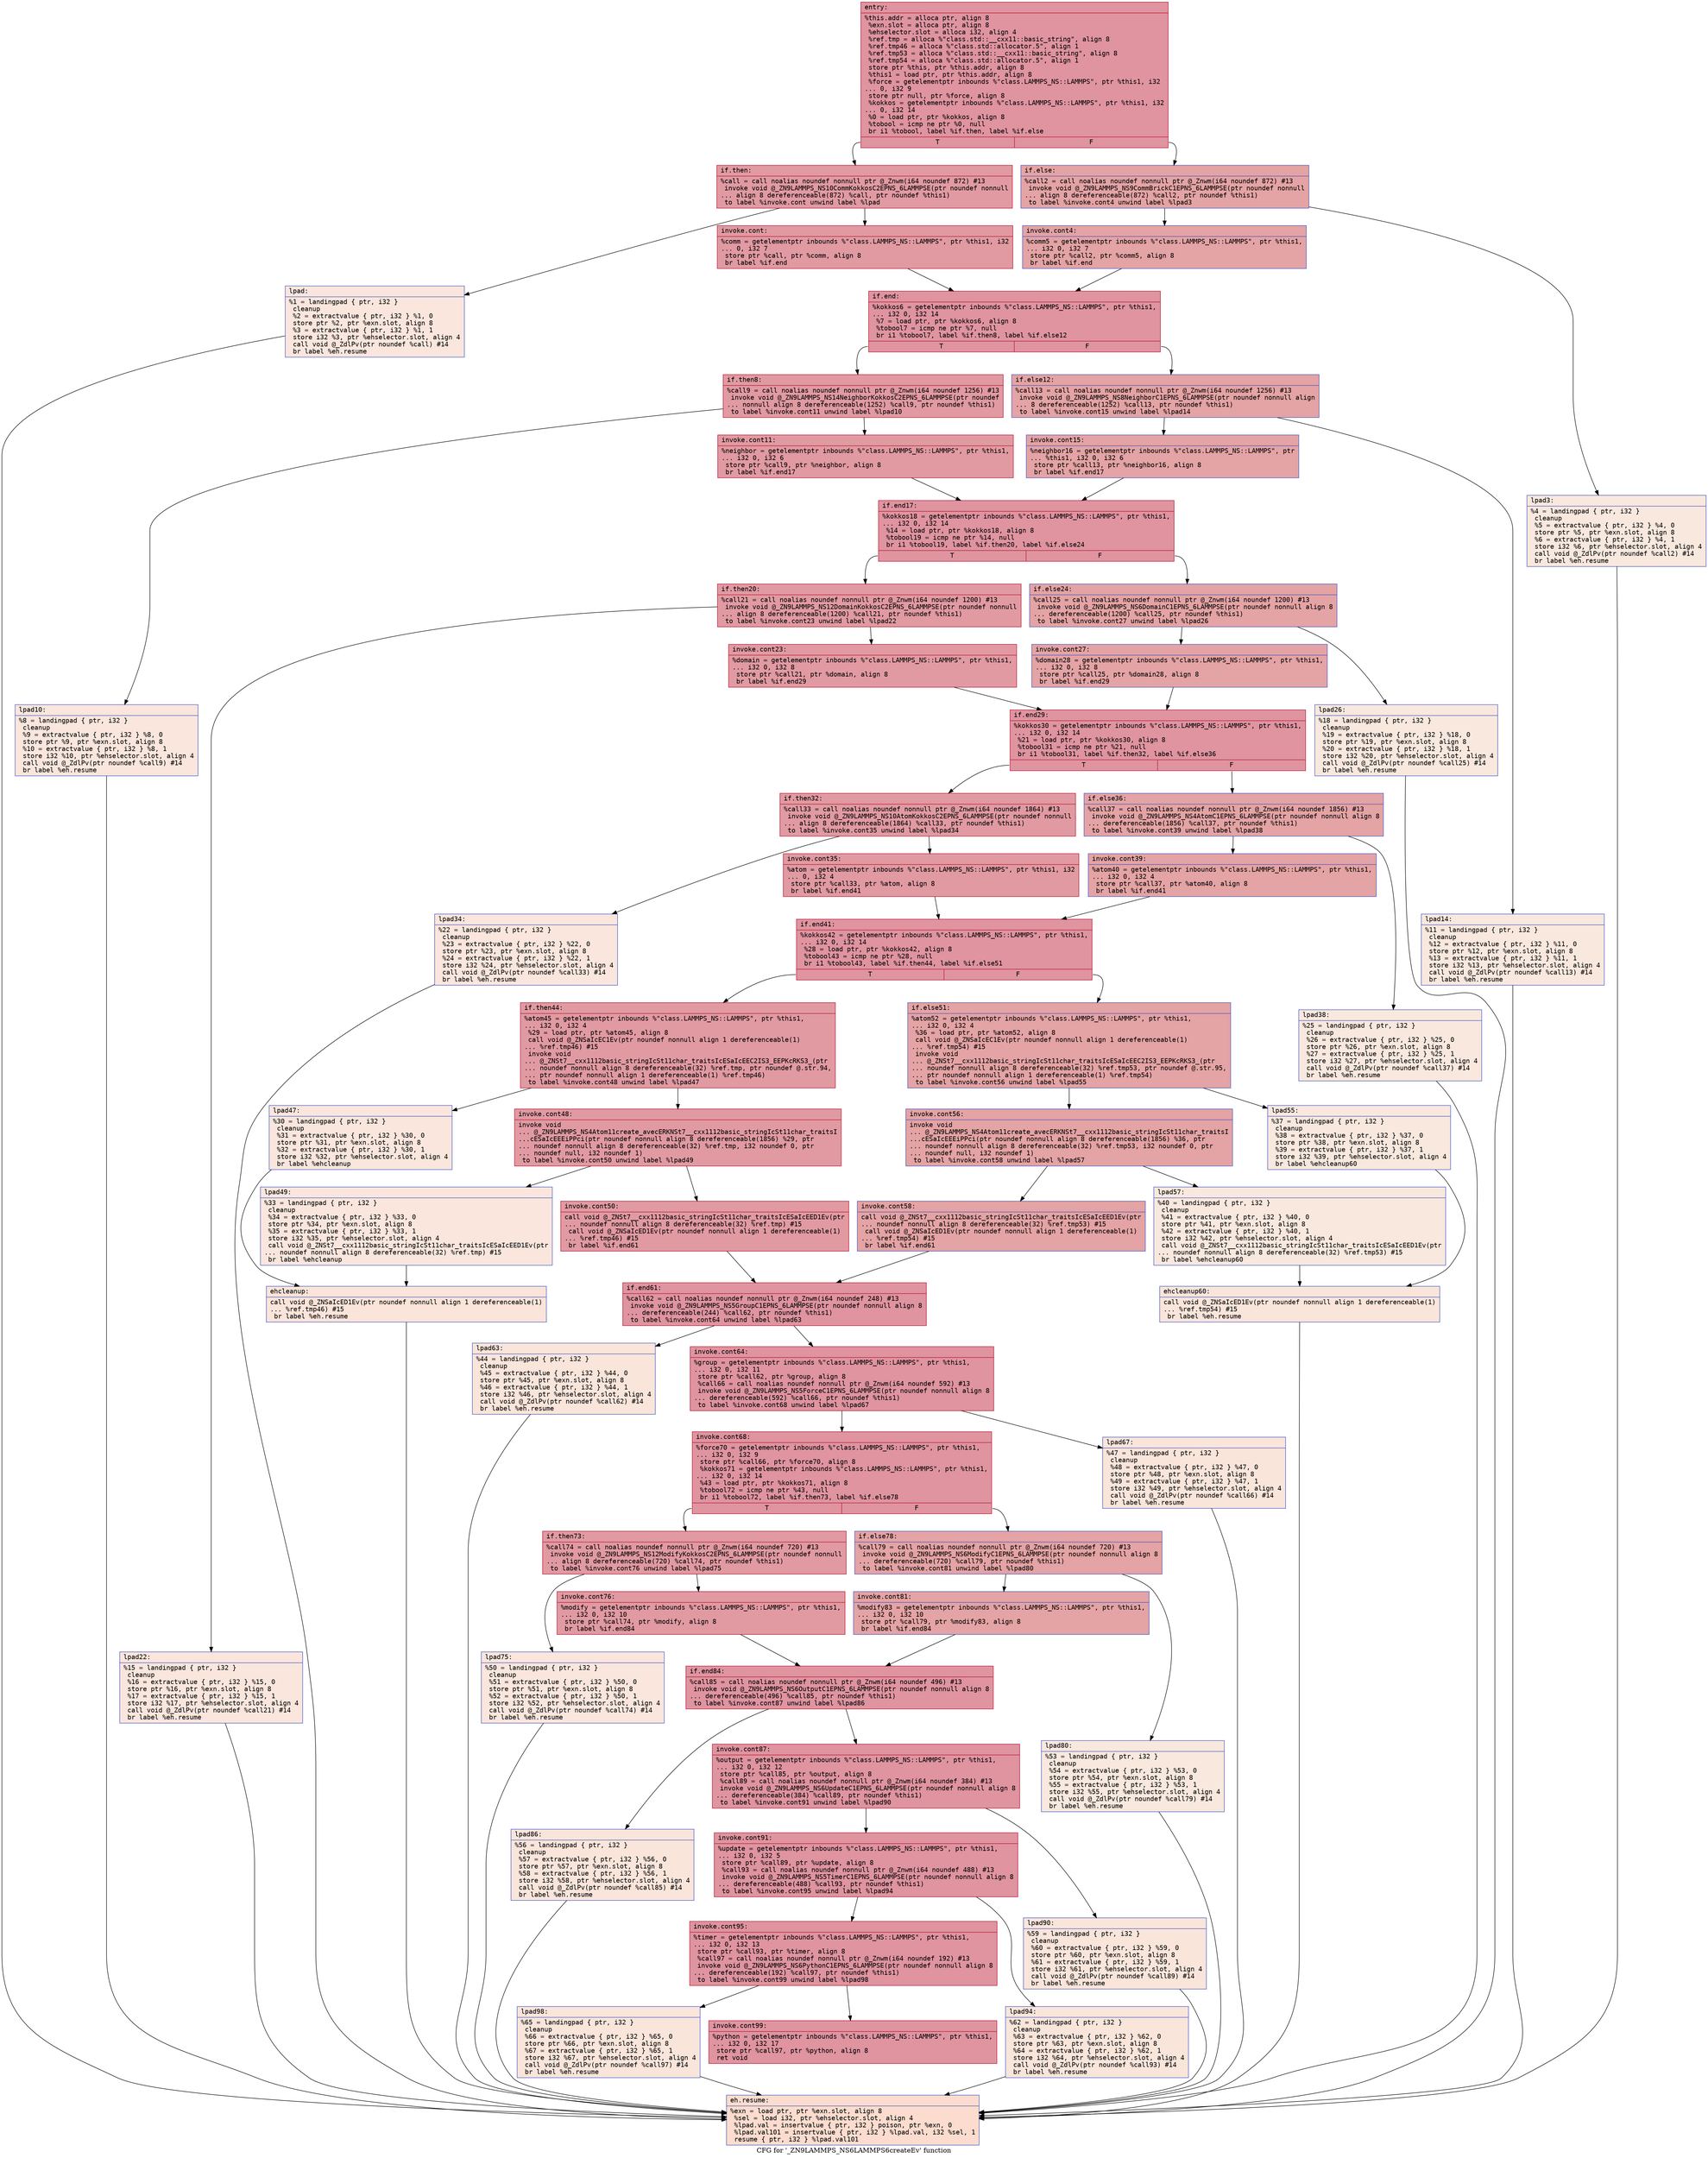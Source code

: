 digraph "CFG for '_ZN9LAMMPS_NS6LAMMPS6createEv' function" {
	label="CFG for '_ZN9LAMMPS_NS6LAMMPS6createEv' function";

	Node0x565291ad9910 [shape=record,color="#b70d28ff", style=filled, fillcolor="#b70d2870" fontname="Courier",label="{entry:\l|  %this.addr = alloca ptr, align 8\l  %exn.slot = alloca ptr, align 8\l  %ehselector.slot = alloca i32, align 4\l  %ref.tmp = alloca %\"class.std::__cxx11::basic_string\", align 8\l  %ref.tmp46 = alloca %\"class.std::allocator.5\", align 1\l  %ref.tmp53 = alloca %\"class.std::__cxx11::basic_string\", align 8\l  %ref.tmp54 = alloca %\"class.std::allocator.5\", align 1\l  store ptr %this, ptr %this.addr, align 8\l  %this1 = load ptr, ptr %this.addr, align 8\l  %force = getelementptr inbounds %\"class.LAMMPS_NS::LAMMPS\", ptr %this1, i32\l... 0, i32 9\l  store ptr null, ptr %force, align 8\l  %kokkos = getelementptr inbounds %\"class.LAMMPS_NS::LAMMPS\", ptr %this1, i32\l... 0, i32 14\l  %0 = load ptr, ptr %kokkos, align 8\l  %tobool = icmp ne ptr %0, null\l  br i1 %tobool, label %if.then, label %if.else\l|{<s0>T|<s1>F}}"];
	Node0x565291ad9910:s0 -> Node0x565291ada310[tooltip="entry -> if.then\nProbability 62.50%" ];
	Node0x565291ad9910:s1 -> Node0x565291ada380[tooltip="entry -> if.else\nProbability 37.50%" ];
	Node0x565291ada310 [shape=record,color="#b70d28ff", style=filled, fillcolor="#bb1b2c70" fontname="Courier",label="{if.then:\l|  %call = call noalias noundef nonnull ptr @_Znwm(i64 noundef 872) #13\l  invoke void @_ZN9LAMMPS_NS10CommKokkosC2EPNS_6LAMMPSE(ptr noundef nonnull\l... align 8 dereferenceable(872) %call, ptr noundef %this1)\l          to label %invoke.cont unwind label %lpad\l}"];
	Node0x565291ada310 -> Node0x565291ada640[tooltip="if.then -> invoke.cont\nProbability 100.00%" ];
	Node0x565291ada310 -> Node0x565291ada6c0[tooltip="if.then -> lpad\nProbability 0.00%" ];
	Node0x565291ada640 [shape=record,color="#b70d28ff", style=filled, fillcolor="#bb1b2c70" fontname="Courier",label="{invoke.cont:\l|  %comm = getelementptr inbounds %\"class.LAMMPS_NS::LAMMPS\", ptr %this1, i32\l... 0, i32 7\l  store ptr %call, ptr %comm, align 8\l  br label %if.end\l}"];
	Node0x565291ada640 -> Node0x565291adab40[tooltip="invoke.cont -> if.end\nProbability 100.00%" ];
	Node0x565291ada6c0 [shape=record,color="#3d50c3ff", style=filled, fillcolor="#f3c7b170" fontname="Courier",label="{lpad:\l|  %1 = landingpad \{ ptr, i32 \}\l          cleanup\l  %2 = extractvalue \{ ptr, i32 \} %1, 0\l  store ptr %2, ptr %exn.slot, align 8\l  %3 = extractvalue \{ ptr, i32 \} %1, 1\l  store i32 %3, ptr %ehselector.slot, align 4\l  call void @_ZdlPv(ptr noundef %call) #14\l  br label %eh.resume\l}"];
	Node0x565291ada6c0 -> Node0x565291adafe0[tooltip="lpad -> eh.resume\nProbability 100.00%" ];
	Node0x565291ada380 [shape=record,color="#3d50c3ff", style=filled, fillcolor="#c32e3170" fontname="Courier",label="{if.else:\l|  %call2 = call noalias noundef nonnull ptr @_Znwm(i64 noundef 872) #13\l  invoke void @_ZN9LAMMPS_NS9CommBrickC1EPNS_6LAMMPSE(ptr noundef nonnull\l... align 8 dereferenceable(872) %call2, ptr noundef %this1)\l          to label %invoke.cont4 unwind label %lpad3\l}"];
	Node0x565291ada380 -> Node0x565291adb240[tooltip="if.else -> invoke.cont4\nProbability 100.00%" ];
	Node0x565291ada380 -> Node0x565291adb2c0[tooltip="if.else -> lpad3\nProbability 0.00%" ];
	Node0x565291adb240 [shape=record,color="#3d50c3ff", style=filled, fillcolor="#c32e3170" fontname="Courier",label="{invoke.cont4:\l|  %comm5 = getelementptr inbounds %\"class.LAMMPS_NS::LAMMPS\", ptr %this1,\l... i32 0, i32 7\l  store ptr %call2, ptr %comm5, align 8\l  br label %if.end\l}"];
	Node0x565291adb240 -> Node0x565291adab40[tooltip="invoke.cont4 -> if.end\nProbability 100.00%" ];
	Node0x565291adb2c0 [shape=record,color="#3d50c3ff", style=filled, fillcolor="#f2cab570" fontname="Courier",label="{lpad3:\l|  %4 = landingpad \{ ptr, i32 \}\l          cleanup\l  %5 = extractvalue \{ ptr, i32 \} %4, 0\l  store ptr %5, ptr %exn.slot, align 8\l  %6 = extractvalue \{ ptr, i32 \} %4, 1\l  store i32 %6, ptr %ehselector.slot, align 4\l  call void @_ZdlPv(ptr noundef %call2) #14\l  br label %eh.resume\l}"];
	Node0x565291adb2c0 -> Node0x565291adafe0[tooltip="lpad3 -> eh.resume\nProbability 100.00%" ];
	Node0x565291adab40 [shape=record,color="#b70d28ff", style=filled, fillcolor="#b70d2870" fontname="Courier",label="{if.end:\l|  %kokkos6 = getelementptr inbounds %\"class.LAMMPS_NS::LAMMPS\", ptr %this1,\l... i32 0, i32 14\l  %7 = load ptr, ptr %kokkos6, align 8\l  %tobool7 = icmp ne ptr %7, null\l  br i1 %tobool7, label %if.then8, label %if.else12\l|{<s0>T|<s1>F}}"];
	Node0x565291adab40:s0 -> Node0x565291ae7fe0[tooltip="if.end -> if.then8\nProbability 62.50%" ];
	Node0x565291adab40:s1 -> Node0x565291ae8030[tooltip="if.end -> if.else12\nProbability 37.50%" ];
	Node0x565291ae7fe0 [shape=record,color="#b70d28ff", style=filled, fillcolor="#bb1b2c70" fontname="Courier",label="{if.then8:\l|  %call9 = call noalias noundef nonnull ptr @_Znwm(i64 noundef 1256) #13\l  invoke void @_ZN9LAMMPS_NS14NeighborKokkosC2EPNS_6LAMMPSE(ptr noundef\l... nonnull align 8 dereferenceable(1252) %call9, ptr noundef %this1)\l          to label %invoke.cont11 unwind label %lpad10\l}"];
	Node0x565291ae7fe0 -> Node0x565291ae82c0[tooltip="if.then8 -> invoke.cont11\nProbability 100.00%" ];
	Node0x565291ae7fe0 -> Node0x565291ae83a0[tooltip="if.then8 -> lpad10\nProbability 0.00%" ];
	Node0x565291ae82c0 [shape=record,color="#b70d28ff", style=filled, fillcolor="#bb1b2c70" fontname="Courier",label="{invoke.cont11:\l|  %neighbor = getelementptr inbounds %\"class.LAMMPS_NS::LAMMPS\", ptr %this1,\l... i32 0, i32 6\l  store ptr %call9, ptr %neighbor, align 8\l  br label %if.end17\l}"];
	Node0x565291ae82c0 -> Node0x565291ae88b0[tooltip="invoke.cont11 -> if.end17\nProbability 100.00%" ];
	Node0x565291ae83a0 [shape=record,color="#3d50c3ff", style=filled, fillcolor="#f3c7b170" fontname="Courier",label="{lpad10:\l|  %8 = landingpad \{ ptr, i32 \}\l          cleanup\l  %9 = extractvalue \{ ptr, i32 \} %8, 0\l  store ptr %9, ptr %exn.slot, align 8\l  %10 = extractvalue \{ ptr, i32 \} %8, 1\l  store i32 %10, ptr %ehselector.slot, align 4\l  call void @_ZdlPv(ptr noundef %call9) #14\l  br label %eh.resume\l}"];
	Node0x565291ae83a0 -> Node0x565291adafe0[tooltip="lpad10 -> eh.resume\nProbability 100.00%" ];
	Node0x565291ae8030 [shape=record,color="#3d50c3ff", style=filled, fillcolor="#c32e3170" fontname="Courier",label="{if.else12:\l|  %call13 = call noalias noundef nonnull ptr @_Znwm(i64 noundef 1256) #13\l  invoke void @_ZN9LAMMPS_NS8NeighborC1EPNS_6LAMMPSE(ptr noundef nonnull align\l... 8 dereferenceable(1252) %call13, ptr noundef %this1)\l          to label %invoke.cont15 unwind label %lpad14\l}"];
	Node0x565291ae8030 -> Node0x565291ae8ec0[tooltip="if.else12 -> invoke.cont15\nProbability 100.00%" ];
	Node0x565291ae8030 -> Node0x565291ae8f40[tooltip="if.else12 -> lpad14\nProbability 0.00%" ];
	Node0x565291ae8ec0 [shape=record,color="#3d50c3ff", style=filled, fillcolor="#c32e3170" fontname="Courier",label="{invoke.cont15:\l|  %neighbor16 = getelementptr inbounds %\"class.LAMMPS_NS::LAMMPS\", ptr\l... %this1, i32 0, i32 6\l  store ptr %call13, ptr %neighbor16, align 8\l  br label %if.end17\l}"];
	Node0x565291ae8ec0 -> Node0x565291ae88b0[tooltip="invoke.cont15 -> if.end17\nProbability 100.00%" ];
	Node0x565291ae8f40 [shape=record,color="#3d50c3ff", style=filled, fillcolor="#f2cab570" fontname="Courier",label="{lpad14:\l|  %11 = landingpad \{ ptr, i32 \}\l          cleanup\l  %12 = extractvalue \{ ptr, i32 \} %11, 0\l  store ptr %12, ptr %exn.slot, align 8\l  %13 = extractvalue \{ ptr, i32 \} %11, 1\l  store i32 %13, ptr %ehselector.slot, align 4\l  call void @_ZdlPv(ptr noundef %call13) #14\l  br label %eh.resume\l}"];
	Node0x565291ae8f40 -> Node0x565291adafe0[tooltip="lpad14 -> eh.resume\nProbability 100.00%" ];
	Node0x565291ae88b0 [shape=record,color="#b70d28ff", style=filled, fillcolor="#b70d2870" fontname="Courier",label="{if.end17:\l|  %kokkos18 = getelementptr inbounds %\"class.LAMMPS_NS::LAMMPS\", ptr %this1,\l... i32 0, i32 14\l  %14 = load ptr, ptr %kokkos18, align 8\l  %tobool19 = icmp ne ptr %14, null\l  br i1 %tobool19, label %if.then20, label %if.else24\l|{<s0>T|<s1>F}}"];
	Node0x565291ae88b0:s0 -> Node0x565291ae9a90[tooltip="if.end17 -> if.then20\nProbability 62.50%" ];
	Node0x565291ae88b0:s1 -> Node0x565291ae9b10[tooltip="if.end17 -> if.else24\nProbability 37.50%" ];
	Node0x565291ae9a90 [shape=record,color="#b70d28ff", style=filled, fillcolor="#bb1b2c70" fontname="Courier",label="{if.then20:\l|  %call21 = call noalias noundef nonnull ptr @_Znwm(i64 noundef 1200) #13\l  invoke void @_ZN9LAMMPS_NS12DomainKokkosC2EPNS_6LAMMPSE(ptr noundef nonnull\l... align 8 dereferenceable(1200) %call21, ptr noundef %this1)\l          to label %invoke.cont23 unwind label %lpad22\l}"];
	Node0x565291ae9a90 -> Node0x565291ae9d80[tooltip="if.then20 -> invoke.cont23\nProbability 100.00%" ];
	Node0x565291ae9a90 -> Node0x565291ae9e60[tooltip="if.then20 -> lpad22\nProbability 0.00%" ];
	Node0x565291ae9d80 [shape=record,color="#b70d28ff", style=filled, fillcolor="#bb1b2c70" fontname="Courier",label="{invoke.cont23:\l|  %domain = getelementptr inbounds %\"class.LAMMPS_NS::LAMMPS\", ptr %this1,\l... i32 0, i32 8\l  store ptr %call21, ptr %domain, align 8\l  br label %if.end29\l}"];
	Node0x565291ae9d80 -> Node0x565291aea340[tooltip="invoke.cont23 -> if.end29\nProbability 100.00%" ];
	Node0x565291ae9e60 [shape=record,color="#3d50c3ff", style=filled, fillcolor="#f3c7b170" fontname="Courier",label="{lpad22:\l|  %15 = landingpad \{ ptr, i32 \}\l          cleanup\l  %16 = extractvalue \{ ptr, i32 \} %15, 0\l  store ptr %16, ptr %exn.slot, align 8\l  %17 = extractvalue \{ ptr, i32 \} %15, 1\l  store i32 %17, ptr %ehselector.slot, align 4\l  call void @_ZdlPv(ptr noundef %call21) #14\l  br label %eh.resume\l}"];
	Node0x565291ae9e60 -> Node0x565291adafe0[tooltip="lpad22 -> eh.resume\nProbability 100.00%" ];
	Node0x565291ae9b10 [shape=record,color="#3d50c3ff", style=filled, fillcolor="#c32e3170" fontname="Courier",label="{if.else24:\l|  %call25 = call noalias noundef nonnull ptr @_Znwm(i64 noundef 1200) #13\l  invoke void @_ZN9LAMMPS_NS6DomainC1EPNS_6LAMMPSE(ptr noundef nonnull align 8\l... dereferenceable(1200) %call25, ptr noundef %this1)\l          to label %invoke.cont27 unwind label %lpad26\l}"];
	Node0x565291ae9b10 -> Node0x565291aea970[tooltip="if.else24 -> invoke.cont27\nProbability 100.00%" ];
	Node0x565291ae9b10 -> Node0x565291ae7760[tooltip="if.else24 -> lpad26\nProbability 0.00%" ];
	Node0x565291aea970 [shape=record,color="#3d50c3ff", style=filled, fillcolor="#c32e3170" fontname="Courier",label="{invoke.cont27:\l|  %domain28 = getelementptr inbounds %\"class.LAMMPS_NS::LAMMPS\", ptr %this1,\l... i32 0, i32 8\l  store ptr %call25, ptr %domain28, align 8\l  br label %if.end29\l}"];
	Node0x565291aea970 -> Node0x565291aea340[tooltip="invoke.cont27 -> if.end29\nProbability 100.00%" ];
	Node0x565291ae7760 [shape=record,color="#3d50c3ff", style=filled, fillcolor="#f2cab570" fontname="Courier",label="{lpad26:\l|  %18 = landingpad \{ ptr, i32 \}\l          cleanup\l  %19 = extractvalue \{ ptr, i32 \} %18, 0\l  store ptr %19, ptr %exn.slot, align 8\l  %20 = extractvalue \{ ptr, i32 \} %18, 1\l  store i32 %20, ptr %ehselector.slot, align 4\l  call void @_ZdlPv(ptr noundef %call25) #14\l  br label %eh.resume\l}"];
	Node0x565291ae7760 -> Node0x565291adafe0[tooltip="lpad26 -> eh.resume\nProbability 100.00%" ];
	Node0x565291aea340 [shape=record,color="#b70d28ff", style=filled, fillcolor="#b70d2870" fontname="Courier",label="{if.end29:\l|  %kokkos30 = getelementptr inbounds %\"class.LAMMPS_NS::LAMMPS\", ptr %this1,\l... i32 0, i32 14\l  %21 = load ptr, ptr %kokkos30, align 8\l  %tobool31 = icmp ne ptr %21, null\l  br i1 %tobool31, label %if.then32, label %if.else36\l|{<s0>T|<s1>F}}"];
	Node0x565291aea340:s0 -> Node0x565291aeb840[tooltip="if.end29 -> if.then32\nProbability 62.50%" ];
	Node0x565291aea340:s1 -> Node0x565291aeb8c0[tooltip="if.end29 -> if.else36\nProbability 37.50%" ];
	Node0x565291aeb840 [shape=record,color="#b70d28ff", style=filled, fillcolor="#bb1b2c70" fontname="Courier",label="{if.then32:\l|  %call33 = call noalias noundef nonnull ptr @_Znwm(i64 noundef 1864) #13\l  invoke void @_ZN9LAMMPS_NS10AtomKokkosC2EPNS_6LAMMPSE(ptr noundef nonnull\l... align 8 dereferenceable(1864) %call33, ptr noundef %this1)\l          to label %invoke.cont35 unwind label %lpad34\l}"];
	Node0x565291aeb840 -> Node0x565291aebb30[tooltip="if.then32 -> invoke.cont35\nProbability 100.00%" ];
	Node0x565291aeb840 -> Node0x565291aebc10[tooltip="if.then32 -> lpad34\nProbability 0.00%" ];
	Node0x565291aebb30 [shape=record,color="#b70d28ff", style=filled, fillcolor="#bb1b2c70" fontname="Courier",label="{invoke.cont35:\l|  %atom = getelementptr inbounds %\"class.LAMMPS_NS::LAMMPS\", ptr %this1, i32\l... 0, i32 4\l  store ptr %call33, ptr %atom, align 8\l  br label %if.end41\l}"];
	Node0x565291aebb30 -> Node0x565291aec0f0[tooltip="invoke.cont35 -> if.end41\nProbability 100.00%" ];
	Node0x565291aebc10 [shape=record,color="#3d50c3ff", style=filled, fillcolor="#f3c7b170" fontname="Courier",label="{lpad34:\l|  %22 = landingpad \{ ptr, i32 \}\l          cleanup\l  %23 = extractvalue \{ ptr, i32 \} %22, 0\l  store ptr %23, ptr %exn.slot, align 8\l  %24 = extractvalue \{ ptr, i32 \} %22, 1\l  store i32 %24, ptr %ehselector.slot, align 4\l  call void @_ZdlPv(ptr noundef %call33) #14\l  br label %eh.resume\l}"];
	Node0x565291aebc10 -> Node0x565291adafe0[tooltip="lpad34 -> eh.resume\nProbability 100.00%" ];
	Node0x565291aeb8c0 [shape=record,color="#3d50c3ff", style=filled, fillcolor="#c32e3170" fontname="Courier",label="{if.else36:\l|  %call37 = call noalias noundef nonnull ptr @_Znwm(i64 noundef 1856) #13\l  invoke void @_ZN9LAMMPS_NS4AtomC1EPNS_6LAMMPSE(ptr noundef nonnull align 8\l... dereferenceable(1856) %call37, ptr noundef %this1)\l          to label %invoke.cont39 unwind label %lpad38\l}"];
	Node0x565291aeb8c0 -> Node0x565291aec750[tooltip="if.else36 -> invoke.cont39\nProbability 100.00%" ];
	Node0x565291aeb8c0 -> Node0x565291aec830[tooltip="if.else36 -> lpad38\nProbability 0.00%" ];
	Node0x565291aec750 [shape=record,color="#3d50c3ff", style=filled, fillcolor="#c32e3170" fontname="Courier",label="{invoke.cont39:\l|  %atom40 = getelementptr inbounds %\"class.LAMMPS_NS::LAMMPS\", ptr %this1,\l... i32 0, i32 4\l  store ptr %call37, ptr %atom40, align 8\l  br label %if.end41\l}"];
	Node0x565291aec750 -> Node0x565291aec0f0[tooltip="invoke.cont39 -> if.end41\nProbability 100.00%" ];
	Node0x565291aec830 [shape=record,color="#3d50c3ff", style=filled, fillcolor="#f2cab570" fontname="Courier",label="{lpad38:\l|  %25 = landingpad \{ ptr, i32 \}\l          cleanup\l  %26 = extractvalue \{ ptr, i32 \} %25, 0\l  store ptr %26, ptr %exn.slot, align 8\l  %27 = extractvalue \{ ptr, i32 \} %25, 1\l  store i32 %27, ptr %ehselector.slot, align 4\l  call void @_ZdlPv(ptr noundef %call37) #14\l  br label %eh.resume\l}"];
	Node0x565291aec830 -> Node0x565291adafe0[tooltip="lpad38 -> eh.resume\nProbability 100.00%" ];
	Node0x565291aec0f0 [shape=record,color="#b70d28ff", style=filled, fillcolor="#b70d2870" fontname="Courier",label="{if.end41:\l|  %kokkos42 = getelementptr inbounds %\"class.LAMMPS_NS::LAMMPS\", ptr %this1,\l... i32 0, i32 14\l  %28 = load ptr, ptr %kokkos42, align 8\l  %tobool43 = icmp ne ptr %28, null\l  br i1 %tobool43, label %if.then44, label %if.else51\l|{<s0>T|<s1>F}}"];
	Node0x565291aec0f0:s0 -> Node0x565291aed370[tooltip="if.end41 -> if.then44\nProbability 62.50%" ];
	Node0x565291aec0f0:s1 -> Node0x565291aed3f0[tooltip="if.end41 -> if.else51\nProbability 37.50%" ];
	Node0x565291aed370 [shape=record,color="#b70d28ff", style=filled, fillcolor="#bb1b2c70" fontname="Courier",label="{if.then44:\l|  %atom45 = getelementptr inbounds %\"class.LAMMPS_NS::LAMMPS\", ptr %this1,\l... i32 0, i32 4\l  %29 = load ptr, ptr %atom45, align 8\l  call void @_ZNSaIcEC1Ev(ptr noundef nonnull align 1 dereferenceable(1)\l... %ref.tmp46) #15\l  invoke void\l... @_ZNSt7__cxx1112basic_stringIcSt11char_traitsIcESaIcEEC2IS3_EEPKcRKS3_(ptr\l... noundef nonnull align 8 dereferenceable(32) %ref.tmp, ptr noundef @.str.94,\l... ptr noundef nonnull align 1 dereferenceable(1) %ref.tmp46)\l          to label %invoke.cont48 unwind label %lpad47\l}"];
	Node0x565291aed370 -> Node0x565291aed7e0[tooltip="if.then44 -> invoke.cont48\nProbability 100.00%" ];
	Node0x565291aed370 -> Node0x565291aed860[tooltip="if.then44 -> lpad47\nProbability 0.00%" ];
	Node0x565291aed7e0 [shape=record,color="#b70d28ff", style=filled, fillcolor="#bb1b2c70" fontname="Courier",label="{invoke.cont48:\l|  invoke void\l... @_ZN9LAMMPS_NS4Atom11create_avecERKNSt7__cxx1112basic_stringIcSt11char_traitsI\l...cESaIcEEEiPPci(ptr noundef nonnull align 8 dereferenceable(1856) %29, ptr\l... noundef nonnull align 8 dereferenceable(32) %ref.tmp, i32 noundef 0, ptr\l... noundef null, i32 noundef 1)\l          to label %invoke.cont50 unwind label %lpad49\l}"];
	Node0x565291aed7e0 -> Node0x565291aed790[tooltip="invoke.cont48 -> invoke.cont50\nProbability 100.00%" ];
	Node0x565291aed7e0 -> Node0x565291aedb60[tooltip="invoke.cont48 -> lpad49\nProbability 0.00%" ];
	Node0x565291aed790 [shape=record,color="#b70d28ff", style=filled, fillcolor="#bb1b2c70" fontname="Courier",label="{invoke.cont50:\l|  call void @_ZNSt7__cxx1112basic_stringIcSt11char_traitsIcESaIcEED1Ev(ptr\l... noundef nonnull align 8 dereferenceable(32) %ref.tmp) #15\l  call void @_ZNSaIcED1Ev(ptr noundef nonnull align 1 dereferenceable(1)\l... %ref.tmp46) #15\l  br label %if.end61\l}"];
	Node0x565291aed790 -> Node0x565291aef170[tooltip="invoke.cont50 -> if.end61\nProbability 100.00%" ];
	Node0x565291aed860 [shape=record,color="#3d50c3ff", style=filled, fillcolor="#f3c7b170" fontname="Courier",label="{lpad47:\l|  %30 = landingpad \{ ptr, i32 \}\l          cleanup\l  %31 = extractvalue \{ ptr, i32 \} %30, 0\l  store ptr %31, ptr %exn.slot, align 8\l  %32 = extractvalue \{ ptr, i32 \} %30, 1\l  store i32 %32, ptr %ehselector.slot, align 4\l  br label %ehcleanup\l}"];
	Node0x565291aed860 -> Node0x565291aef450[tooltip="lpad47 -> ehcleanup\nProbability 100.00%" ];
	Node0x565291aedb60 [shape=record,color="#3d50c3ff", style=filled, fillcolor="#f3c7b170" fontname="Courier",label="{lpad49:\l|  %33 = landingpad \{ ptr, i32 \}\l          cleanup\l  %34 = extractvalue \{ ptr, i32 \} %33, 0\l  store ptr %34, ptr %exn.slot, align 8\l  %35 = extractvalue \{ ptr, i32 \} %33, 1\l  store i32 %35, ptr %ehselector.slot, align 4\l  call void @_ZNSt7__cxx1112basic_stringIcSt11char_traitsIcESaIcEED1Ev(ptr\l... noundef nonnull align 8 dereferenceable(32) %ref.tmp) #15\l  br label %ehcleanup\l}"];
	Node0x565291aedb60 -> Node0x565291aef450[tooltip="lpad49 -> ehcleanup\nProbability 100.00%" ];
	Node0x565291aef450 [shape=record,color="#3d50c3ff", style=filled, fillcolor="#f5c1a970" fontname="Courier",label="{ehcleanup:\l|  call void @_ZNSaIcED1Ev(ptr noundef nonnull align 1 dereferenceable(1)\l... %ref.tmp46) #15\l  br label %eh.resume\l}"];
	Node0x565291aef450 -> Node0x565291adafe0[tooltip="ehcleanup -> eh.resume\nProbability 100.00%" ];
	Node0x565291aed3f0 [shape=record,color="#3d50c3ff", style=filled, fillcolor="#c32e3170" fontname="Courier",label="{if.else51:\l|  %atom52 = getelementptr inbounds %\"class.LAMMPS_NS::LAMMPS\", ptr %this1,\l... i32 0, i32 4\l  %36 = load ptr, ptr %atom52, align 8\l  call void @_ZNSaIcEC1Ev(ptr noundef nonnull align 1 dereferenceable(1)\l... %ref.tmp54) #15\l  invoke void\l... @_ZNSt7__cxx1112basic_stringIcSt11char_traitsIcESaIcEEC2IS3_EEPKcRKS3_(ptr\l... noundef nonnull align 8 dereferenceable(32) %ref.tmp53, ptr noundef @.str.95,\l... ptr noundef nonnull align 1 dereferenceable(1) %ref.tmp54)\l          to label %invoke.cont56 unwind label %lpad55\l}"];
	Node0x565291aed3f0 -> Node0x565291aefe00[tooltip="if.else51 -> invoke.cont56\nProbability 100.00%" ];
	Node0x565291aed3f0 -> Node0x565291aefe50[tooltip="if.else51 -> lpad55\nProbability 0.00%" ];
	Node0x565291aefe00 [shape=record,color="#3d50c3ff", style=filled, fillcolor="#c32e3170" fontname="Courier",label="{invoke.cont56:\l|  invoke void\l... @_ZN9LAMMPS_NS4Atom11create_avecERKNSt7__cxx1112basic_stringIcSt11char_traitsI\l...cESaIcEEEiPPci(ptr noundef nonnull align 8 dereferenceable(1856) %36, ptr\l... noundef nonnull align 8 dereferenceable(32) %ref.tmp53, i32 noundef 0, ptr\l... noundef null, i32 noundef 1)\l          to label %invoke.cont58 unwind label %lpad57\l}"];
	Node0x565291aefe00 -> Node0x565291aefdb0[tooltip="invoke.cont56 -> invoke.cont58\nProbability 100.00%" ];
	Node0x565291aefe00 -> Node0x565291af00f0[tooltip="invoke.cont56 -> lpad57\nProbability 0.00%" ];
	Node0x565291aefdb0 [shape=record,color="#3d50c3ff", style=filled, fillcolor="#c32e3170" fontname="Courier",label="{invoke.cont58:\l|  call void @_ZNSt7__cxx1112basic_stringIcSt11char_traitsIcESaIcEED1Ev(ptr\l... noundef nonnull align 8 dereferenceable(32) %ref.tmp53) #15\l  call void @_ZNSaIcED1Ev(ptr noundef nonnull align 1 dereferenceable(1)\l... %ref.tmp54) #15\l  br label %if.end61\l}"];
	Node0x565291aefdb0 -> Node0x565291aef170[tooltip="invoke.cont58 -> if.end61\nProbability 100.00%" ];
	Node0x565291aefe50 [shape=record,color="#3d50c3ff", style=filled, fillcolor="#f2cab570" fontname="Courier",label="{lpad55:\l|  %37 = landingpad \{ ptr, i32 \}\l          cleanup\l  %38 = extractvalue \{ ptr, i32 \} %37, 0\l  store ptr %38, ptr %exn.slot, align 8\l  %39 = extractvalue \{ ptr, i32 \} %37, 1\l  store i32 %39, ptr %ehselector.slot, align 4\l  br label %ehcleanup60\l}"];
	Node0x565291aefe50 -> Node0x565291af0870[tooltip="lpad55 -> ehcleanup60\nProbability 100.00%" ];
	Node0x565291af00f0 [shape=record,color="#3d50c3ff", style=filled, fillcolor="#f2cab570" fontname="Courier",label="{lpad57:\l|  %40 = landingpad \{ ptr, i32 \}\l          cleanup\l  %41 = extractvalue \{ ptr, i32 \} %40, 0\l  store ptr %41, ptr %exn.slot, align 8\l  %42 = extractvalue \{ ptr, i32 \} %40, 1\l  store i32 %42, ptr %ehselector.slot, align 4\l  call void @_ZNSt7__cxx1112basic_stringIcSt11char_traitsIcESaIcEED1Ev(ptr\l... noundef nonnull align 8 dereferenceable(32) %ref.tmp53) #15\l  br label %ehcleanup60\l}"];
	Node0x565291af00f0 -> Node0x565291af0870[tooltip="lpad57 -> ehcleanup60\nProbability 100.00%" ];
	Node0x565291af0870 [shape=record,color="#3d50c3ff", style=filled, fillcolor="#f4c5ad70" fontname="Courier",label="{ehcleanup60:\l|  call void @_ZNSaIcED1Ev(ptr noundef nonnull align 1 dereferenceable(1)\l... %ref.tmp54) #15\l  br label %eh.resume\l}"];
	Node0x565291af0870 -> Node0x565291adafe0[tooltip="ehcleanup60 -> eh.resume\nProbability 100.00%" ];
	Node0x565291aef170 [shape=record,color="#b70d28ff", style=filled, fillcolor="#b70d2870" fontname="Courier",label="{if.end61:\l|  %call62 = call noalias noundef nonnull ptr @_Znwm(i64 noundef 248) #13\l  invoke void @_ZN9LAMMPS_NS5GroupC1EPNS_6LAMMPSE(ptr noundef nonnull align 8\l... dereferenceable(244) %call62, ptr noundef %this1)\l          to label %invoke.cont64 unwind label %lpad63\l}"];
	Node0x565291aef170 -> Node0x565291af0fd0[tooltip="if.end61 -> invoke.cont64\nProbability 100.00%" ];
	Node0x565291aef170 -> Node0x565291af1050[tooltip="if.end61 -> lpad63\nProbability 0.00%" ];
	Node0x565291af0fd0 [shape=record,color="#b70d28ff", style=filled, fillcolor="#b70d2870" fontname="Courier",label="{invoke.cont64:\l|  %group = getelementptr inbounds %\"class.LAMMPS_NS::LAMMPS\", ptr %this1,\l... i32 0, i32 11\l  store ptr %call62, ptr %group, align 8\l  %call66 = call noalias noundef nonnull ptr @_Znwm(i64 noundef 592) #13\l  invoke void @_ZN9LAMMPS_NS5ForceC1EPNS_6LAMMPSE(ptr noundef nonnull align 8\l... dereferenceable(592) %call66, ptr noundef %this1)\l          to label %invoke.cont68 unwind label %lpad67\l}"];
	Node0x565291af0fd0 -> Node0x565291af1660[tooltip="invoke.cont64 -> invoke.cont68\nProbability 100.00%" ];
	Node0x565291af0fd0 -> Node0x565291af1740[tooltip="invoke.cont64 -> lpad67\nProbability 0.00%" ];
	Node0x565291af1660 [shape=record,color="#b70d28ff", style=filled, fillcolor="#b70d2870" fontname="Courier",label="{invoke.cont68:\l|  %force70 = getelementptr inbounds %\"class.LAMMPS_NS::LAMMPS\", ptr %this1,\l... i32 0, i32 9\l  store ptr %call66, ptr %force70, align 8\l  %kokkos71 = getelementptr inbounds %\"class.LAMMPS_NS::LAMMPS\", ptr %this1,\l... i32 0, i32 14\l  %43 = load ptr, ptr %kokkos71, align 8\l  %tobool72 = icmp ne ptr %43, null\l  br i1 %tobool72, label %if.then73, label %if.else78\l|{<s0>T|<s1>F}}"];
	Node0x565291af1660:s0 -> Node0x565291af1e10[tooltip="invoke.cont68 -> if.then73\nProbability 62.50%" ];
	Node0x565291af1660:s1 -> Node0x565291af1e90[tooltip="invoke.cont68 -> if.else78\nProbability 37.50%" ];
	Node0x565291af1e10 [shape=record,color="#b70d28ff", style=filled, fillcolor="#bb1b2c70" fontname="Courier",label="{if.then73:\l|  %call74 = call noalias noundef nonnull ptr @_Znwm(i64 noundef 720) #13\l  invoke void @_ZN9LAMMPS_NS12ModifyKokkosC2EPNS_6LAMMPSE(ptr noundef nonnull\l... align 8 dereferenceable(720) %call74, ptr noundef %this1)\l          to label %invoke.cont76 unwind label %lpad75\l}"];
	Node0x565291af1e10 -> Node0x565291af2160[tooltip="if.then73 -> invoke.cont76\nProbability 100.00%" ];
	Node0x565291af1e10 -> Node0x565291af2240[tooltip="if.then73 -> lpad75\nProbability 0.00%" ];
	Node0x565291af2160 [shape=record,color="#b70d28ff", style=filled, fillcolor="#bb1b2c70" fontname="Courier",label="{invoke.cont76:\l|  %modify = getelementptr inbounds %\"class.LAMMPS_NS::LAMMPS\", ptr %this1,\l... i32 0, i32 10\l  store ptr %call74, ptr %modify, align 8\l  br label %if.end84\l}"];
	Node0x565291af2160 -> Node0x565291aeaa90[tooltip="invoke.cont76 -> if.end84\nProbability 100.00%" ];
	Node0x565291af1050 [shape=record,color="#3d50c3ff", style=filled, fillcolor="#f4c5ad70" fontname="Courier",label="{lpad63:\l|  %44 = landingpad \{ ptr, i32 \}\l          cleanup\l  %45 = extractvalue \{ ptr, i32 \} %44, 0\l  store ptr %45, ptr %exn.slot, align 8\l  %46 = extractvalue \{ ptr, i32 \} %44, 1\l  store i32 %46, ptr %ehselector.slot, align 4\l  call void @_ZdlPv(ptr noundef %call62) #14\l  br label %eh.resume\l}"];
	Node0x565291af1050 -> Node0x565291adafe0[tooltip="lpad63 -> eh.resume\nProbability 100.00%" ];
	Node0x565291af1740 [shape=record,color="#3d50c3ff", style=filled, fillcolor="#f4c5ad70" fontname="Courier",label="{lpad67:\l|  %47 = landingpad \{ ptr, i32 \}\l          cleanup\l  %48 = extractvalue \{ ptr, i32 \} %47, 0\l  store ptr %48, ptr %exn.slot, align 8\l  %49 = extractvalue \{ ptr, i32 \} %47, 1\l  store i32 %49, ptr %ehselector.slot, align 4\l  call void @_ZdlPv(ptr noundef %call66) #14\l  br label %eh.resume\l}"];
	Node0x565291af1740 -> Node0x565291adafe0[tooltip="lpad67 -> eh.resume\nProbability 100.00%" ];
	Node0x565291af2240 [shape=record,color="#3d50c3ff", style=filled, fillcolor="#f3c7b170" fontname="Courier",label="{lpad75:\l|  %50 = landingpad \{ ptr, i32 \}\l          cleanup\l  %51 = extractvalue \{ ptr, i32 \} %50, 0\l  store ptr %51, ptr %exn.slot, align 8\l  %52 = extractvalue \{ ptr, i32 \} %50, 1\l  store i32 %52, ptr %ehselector.slot, align 4\l  call void @_ZdlPv(ptr noundef %call74) #14\l  br label %eh.resume\l}"];
	Node0x565291af2240 -> Node0x565291adafe0[tooltip="lpad75 -> eh.resume\nProbability 100.00%" ];
	Node0x565291af1e90 [shape=record,color="#3d50c3ff", style=filled, fillcolor="#c32e3170" fontname="Courier",label="{if.else78:\l|  %call79 = call noalias noundef nonnull ptr @_Znwm(i64 noundef 720) #13\l  invoke void @_ZN9LAMMPS_NS6ModifyC1EPNS_6LAMMPSE(ptr noundef nonnull align 8\l... dereferenceable(720) %call79, ptr noundef %this1)\l          to label %invoke.cont81 unwind label %lpad80\l}"];
	Node0x565291af1e90 -> Node0x565291af43c0[tooltip="if.else78 -> invoke.cont81\nProbability 100.00%" ];
	Node0x565291af1e90 -> Node0x565291af4440[tooltip="if.else78 -> lpad80\nProbability 0.00%" ];
	Node0x565291af43c0 [shape=record,color="#3d50c3ff", style=filled, fillcolor="#c32e3170" fontname="Courier",label="{invoke.cont81:\l|  %modify83 = getelementptr inbounds %\"class.LAMMPS_NS::LAMMPS\", ptr %this1,\l... i32 0, i32 10\l  store ptr %call79, ptr %modify83, align 8\l  br label %if.end84\l}"];
	Node0x565291af43c0 -> Node0x565291aeaa90[tooltip="invoke.cont81 -> if.end84\nProbability 100.00%" ];
	Node0x565291af4440 [shape=record,color="#3d50c3ff", style=filled, fillcolor="#f2cab570" fontname="Courier",label="{lpad80:\l|  %53 = landingpad \{ ptr, i32 \}\l          cleanup\l  %54 = extractvalue \{ ptr, i32 \} %53, 0\l  store ptr %54, ptr %exn.slot, align 8\l  %55 = extractvalue \{ ptr, i32 \} %53, 1\l  store i32 %55, ptr %ehselector.slot, align 4\l  call void @_ZdlPv(ptr noundef %call79) #14\l  br label %eh.resume\l}"];
	Node0x565291af4440 -> Node0x565291adafe0[tooltip="lpad80 -> eh.resume\nProbability 100.00%" ];
	Node0x565291aeaa90 [shape=record,color="#b70d28ff", style=filled, fillcolor="#b70d2870" fontname="Courier",label="{if.end84:\l|  %call85 = call noalias noundef nonnull ptr @_Znwm(i64 noundef 496) #13\l  invoke void @_ZN9LAMMPS_NS6OutputC1EPNS_6LAMMPSE(ptr noundef nonnull align 8\l... dereferenceable(496) %call85, ptr noundef %this1)\l          to label %invoke.cont87 unwind label %lpad86\l}"];
	Node0x565291aeaa90 -> Node0x565291af4e70[tooltip="if.end84 -> invoke.cont87\nProbability 100.00%" ];
	Node0x565291aeaa90 -> Node0x565291af4ef0[tooltip="if.end84 -> lpad86\nProbability 0.00%" ];
	Node0x565291af4e70 [shape=record,color="#b70d28ff", style=filled, fillcolor="#b70d2870" fontname="Courier",label="{invoke.cont87:\l|  %output = getelementptr inbounds %\"class.LAMMPS_NS::LAMMPS\", ptr %this1,\l... i32 0, i32 12\l  store ptr %call85, ptr %output, align 8\l  %call89 = call noalias noundef nonnull ptr @_Znwm(i64 noundef 384) #13\l  invoke void @_ZN9LAMMPS_NS6UpdateC1EPNS_6LAMMPSE(ptr noundef nonnull align 8\l... dereferenceable(384) %call89, ptr noundef %this1)\l          to label %invoke.cont91 unwind label %lpad90\l}"];
	Node0x565291af4e70 -> Node0x565291c455c0[tooltip="invoke.cont87 -> invoke.cont91\nProbability 100.00%" ];
	Node0x565291af4e70 -> Node0x565291c456a0[tooltip="invoke.cont87 -> lpad90\nProbability 0.00%" ];
	Node0x565291c455c0 [shape=record,color="#b70d28ff", style=filled, fillcolor="#b70d2870" fontname="Courier",label="{invoke.cont91:\l|  %update = getelementptr inbounds %\"class.LAMMPS_NS::LAMMPS\", ptr %this1,\l... i32 0, i32 5\l  store ptr %call89, ptr %update, align 8\l  %call93 = call noalias noundef nonnull ptr @_Znwm(i64 noundef 488) #13\l  invoke void @_ZN9LAMMPS_NS5TimerC1EPNS_6LAMMPSE(ptr noundef nonnull align 8\l... dereferenceable(488) %call93, ptr noundef %this1)\l          to label %invoke.cont95 unwind label %lpad94\l}"];
	Node0x565291c455c0 -> Node0x565291c45ce0[tooltip="invoke.cont91 -> invoke.cont95\nProbability 100.00%" ];
	Node0x565291c455c0 -> Node0x565291c45dc0[tooltip="invoke.cont91 -> lpad94\nProbability 0.00%" ];
	Node0x565291c45ce0 [shape=record,color="#b70d28ff", style=filled, fillcolor="#b70d2870" fontname="Courier",label="{invoke.cont95:\l|  %timer = getelementptr inbounds %\"class.LAMMPS_NS::LAMMPS\", ptr %this1,\l... i32 0, i32 13\l  store ptr %call93, ptr %timer, align 8\l  %call97 = call noalias noundef nonnull ptr @_Znwm(i64 noundef 192) #13\l  invoke void @_ZN9LAMMPS_NS6PythonC1EPNS_6LAMMPSE(ptr noundef nonnull align 8\l... dereferenceable(192) %call97, ptr noundef %this1)\l          to label %invoke.cont99 unwind label %lpad98\l}"];
	Node0x565291c45ce0 -> Node0x565291c463d0[tooltip="invoke.cont95 -> invoke.cont99\nProbability 100.00%" ];
	Node0x565291c45ce0 -> Node0x565291c464b0[tooltip="invoke.cont95 -> lpad98\nProbability 0.00%" ];
	Node0x565291c463d0 [shape=record,color="#b70d28ff", style=filled, fillcolor="#b70d2870" fontname="Courier",label="{invoke.cont99:\l|  %python = getelementptr inbounds %\"class.LAMMPS_NS::LAMMPS\", ptr %this1,\l... i32 0, i32 17\l  store ptr %call97, ptr %python, align 8\l  ret void\l}"];
	Node0x565291af4ef0 [shape=record,color="#3d50c3ff", style=filled, fillcolor="#f4c5ad70" fontname="Courier",label="{lpad86:\l|  %56 = landingpad \{ ptr, i32 \}\l          cleanup\l  %57 = extractvalue \{ ptr, i32 \} %56, 0\l  store ptr %57, ptr %exn.slot, align 8\l  %58 = extractvalue \{ ptr, i32 \} %56, 1\l  store i32 %58, ptr %ehselector.slot, align 4\l  call void @_ZdlPv(ptr noundef %call85) #14\l  br label %eh.resume\l}"];
	Node0x565291af4ef0 -> Node0x565291adafe0[tooltip="lpad86 -> eh.resume\nProbability 100.00%" ];
	Node0x565291c456a0 [shape=record,color="#3d50c3ff", style=filled, fillcolor="#f4c5ad70" fontname="Courier",label="{lpad90:\l|  %59 = landingpad \{ ptr, i32 \}\l          cleanup\l  %60 = extractvalue \{ ptr, i32 \} %59, 0\l  store ptr %60, ptr %exn.slot, align 8\l  %61 = extractvalue \{ ptr, i32 \} %59, 1\l  store i32 %61, ptr %ehselector.slot, align 4\l  call void @_ZdlPv(ptr noundef %call89) #14\l  br label %eh.resume\l}"];
	Node0x565291c456a0 -> Node0x565291adafe0[tooltip="lpad90 -> eh.resume\nProbability 100.00%" ];
	Node0x565291c45dc0 [shape=record,color="#3d50c3ff", style=filled, fillcolor="#f4c5ad70" fontname="Courier",label="{lpad94:\l|  %62 = landingpad \{ ptr, i32 \}\l          cleanup\l  %63 = extractvalue \{ ptr, i32 \} %62, 0\l  store ptr %63, ptr %exn.slot, align 8\l  %64 = extractvalue \{ ptr, i32 \} %62, 1\l  store i32 %64, ptr %ehselector.slot, align 4\l  call void @_ZdlPv(ptr noundef %call93) #14\l  br label %eh.resume\l}"];
	Node0x565291c45dc0 -> Node0x565291adafe0[tooltip="lpad94 -> eh.resume\nProbability 100.00%" ];
	Node0x565291c464b0 [shape=record,color="#3d50c3ff", style=filled, fillcolor="#f4c5ad70" fontname="Courier",label="{lpad98:\l|  %65 = landingpad \{ ptr, i32 \}\l          cleanup\l  %66 = extractvalue \{ ptr, i32 \} %65, 0\l  store ptr %66, ptr %exn.slot, align 8\l  %67 = extractvalue \{ ptr, i32 \} %65, 1\l  store i32 %67, ptr %ehselector.slot, align 4\l  call void @_ZdlPv(ptr noundef %call97) #14\l  br label %eh.resume\l}"];
	Node0x565291c464b0 -> Node0x565291adafe0[tooltip="lpad98 -> eh.resume\nProbability 100.00%" ];
	Node0x565291adafe0 [shape=record,color="#3d50c3ff", style=filled, fillcolor="#f7af9170" fontname="Courier",label="{eh.resume:\l|  %exn = load ptr, ptr %exn.slot, align 8\l  %sel = load i32, ptr %ehselector.slot, align 4\l  %lpad.val = insertvalue \{ ptr, i32 \} poison, ptr %exn, 0\l  %lpad.val101 = insertvalue \{ ptr, i32 \} %lpad.val, i32 %sel, 1\l  resume \{ ptr, i32 \} %lpad.val101\l}"];
}
